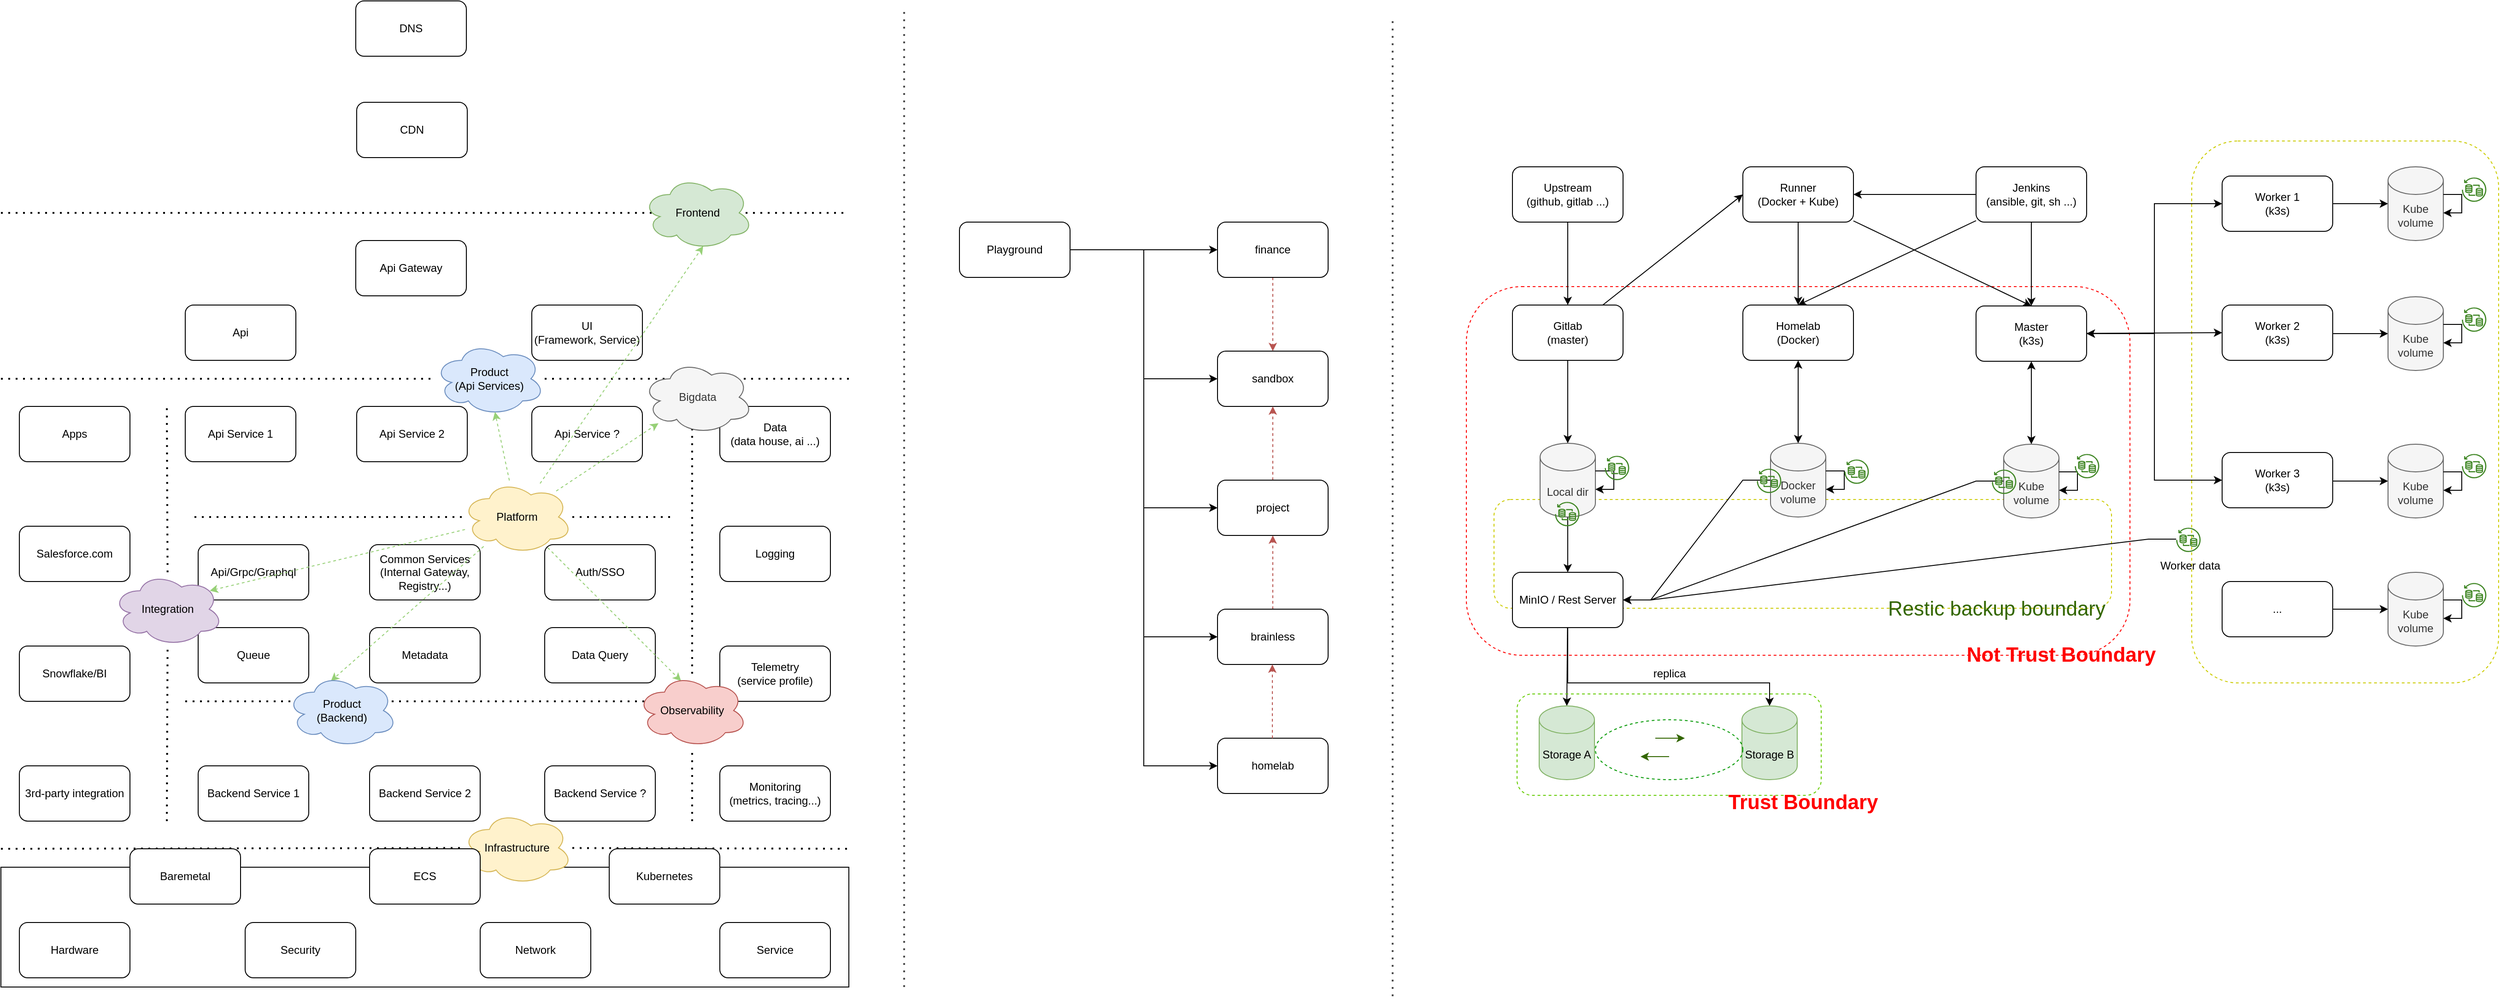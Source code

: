 <mxfile version="20.4.1" type="github">
  <diagram id="D4fAzZKvlrdj8TOEy_m-" name="Page-1">
    <mxGraphModel dx="1405" dy="1968" grid="1" gridSize="10" guides="1" tooltips="1" connect="1" arrows="1" fold="1" page="1" pageScale="1" pageWidth="850" pageHeight="1100" math="0" shadow="0">
      <root>
        <mxCell id="0" />
        <mxCell id="1" parent="0" />
        <mxCell id="r2pVV7ql0fZcec3mDVMz-19" value="" style="rounded=1;whiteSpace=wrap;html=1;dashed=1;fillColor=none;strokeColor=#CCCC00;" parent="1" vertex="1">
          <mxGeometry x="1660" y="301" width="670" height="118" as="geometry" />
        </mxCell>
        <mxCell id="r2pVV7ql0fZcec3mDVMz-22" value="" style="rounded=1;whiteSpace=wrap;html=1;dashed=1;fillColor=none;strokeColor=#CCCC00;" parent="1" vertex="1">
          <mxGeometry x="2417" y="-88" width="333" height="588" as="geometry" />
        </mxCell>
        <mxCell id="CbuYBXAXurraJ-CGKKPz-29" value="" style="rounded=1;whiteSpace=wrap;html=1;dashed=1;fillColor=none;strokeColor=#FF0000;" parent="1" vertex="1">
          <mxGeometry x="1630" y="70" width="720" height="400" as="geometry" />
        </mxCell>
        <mxCell id="m_vW4j6HjIQTjGsOd7-y-6" value="" style="rounded=0;whiteSpace=wrap;html=1;" parent="1" vertex="1">
          <mxGeometry x="40" y="700" width="920" height="130" as="geometry" />
        </mxCell>
        <mxCell id="m_vW4j6HjIQTjGsOd7-y-1" value="" style="endArrow=none;dashed=1;html=1;dashPattern=1 3;strokeWidth=2;rounded=0;startArrow=none;" parent="1" source="m_vW4j6HjIQTjGsOd7-y-59" edge="1">
          <mxGeometry width="50" height="50" relative="1" as="geometry">
            <mxPoint x="40" y="680" as="sourcePoint" />
            <mxPoint x="960" y="680" as="targetPoint" />
          </mxGeometry>
        </mxCell>
        <mxCell id="m_vW4j6HjIQTjGsOd7-y-2" value="Hardware" style="rounded=1;whiteSpace=wrap;html=1;" parent="1" vertex="1">
          <mxGeometry x="60" y="760" width="120" height="60" as="geometry" />
        </mxCell>
        <mxCell id="m_vW4j6HjIQTjGsOd7-y-3" value="Security" style="rounded=1;whiteSpace=wrap;html=1;" parent="1" vertex="1">
          <mxGeometry x="305" y="760" width="120" height="60" as="geometry" />
        </mxCell>
        <mxCell id="m_vW4j6HjIQTjGsOd7-y-4" value="Network" style="rounded=1;whiteSpace=wrap;html=1;" parent="1" vertex="1">
          <mxGeometry x="560" y="760" width="120" height="60" as="geometry" />
        </mxCell>
        <mxCell id="m_vW4j6HjIQTjGsOd7-y-5" value="Service" style="rounded=1;whiteSpace=wrap;html=1;" parent="1" vertex="1">
          <mxGeometry x="820" y="760" width="120" height="60" as="geometry" />
        </mxCell>
        <mxCell id="m_vW4j6HjIQTjGsOd7-y-7" value="Monitoring&lt;br&gt;(metrics, tracing...)" style="rounded=1;whiteSpace=wrap;html=1;" parent="1" vertex="1">
          <mxGeometry x="820" y="590" width="120" height="60" as="geometry" />
        </mxCell>
        <mxCell id="m_vW4j6HjIQTjGsOd7-y-8" value="Telemetry&lt;br&gt;(service profile)" style="rounded=1;whiteSpace=wrap;html=1;" parent="1" vertex="1">
          <mxGeometry x="820" y="460" width="120" height="60" as="geometry" />
        </mxCell>
        <mxCell id="m_vW4j6HjIQTjGsOd7-y-9" value="Logging" style="rounded=1;whiteSpace=wrap;html=1;" parent="1" vertex="1">
          <mxGeometry x="820" y="330" width="120" height="60" as="geometry" />
        </mxCell>
        <mxCell id="m_vW4j6HjIQTjGsOd7-y-10" value="Data&lt;br&gt;(data house, ai ...)" style="rounded=1;whiteSpace=wrap;html=1;" parent="1" vertex="1">
          <mxGeometry x="820" y="200" width="120" height="60" as="geometry" />
        </mxCell>
        <mxCell id="m_vW4j6HjIQTjGsOd7-y-11" value="3rd-party integration" style="rounded=1;whiteSpace=wrap;html=1;" parent="1" vertex="1">
          <mxGeometry x="60" y="590" width="120" height="60" as="geometry" />
        </mxCell>
        <mxCell id="m_vW4j6HjIQTjGsOd7-y-12" value="Snowflake/BI" style="rounded=1;whiteSpace=wrap;html=1;" parent="1" vertex="1">
          <mxGeometry x="60" y="460" width="120" height="60" as="geometry" />
        </mxCell>
        <mxCell id="m_vW4j6HjIQTjGsOd7-y-13" value="Salesforce.com" style="rounded=1;whiteSpace=wrap;html=1;" parent="1" vertex="1">
          <mxGeometry x="60" y="330" width="120" height="60" as="geometry" />
        </mxCell>
        <mxCell id="m_vW4j6HjIQTjGsOd7-y-14" value="Apps" style="rounded=1;whiteSpace=wrap;html=1;" parent="1" vertex="1">
          <mxGeometry x="60" y="200" width="120" height="60" as="geometry" />
        </mxCell>
        <mxCell id="m_vW4j6HjIQTjGsOd7-y-15" value="" style="endArrow=none;dashed=1;html=1;dashPattern=1 3;strokeWidth=2;rounded=0;startArrow=none;" parent="1" source="m_vW4j6HjIQTjGsOd7-y-61" edge="1">
          <mxGeometry width="50" height="50" relative="1" as="geometry">
            <mxPoint x="220" y="650" as="sourcePoint" />
            <mxPoint x="220" y="200" as="targetPoint" />
          </mxGeometry>
        </mxCell>
        <mxCell id="m_vW4j6HjIQTjGsOd7-y-16" value="" style="endArrow=none;dashed=1;html=1;dashPattern=1 3;strokeWidth=2;rounded=0;startArrow=none;" parent="1" source="m_vW4j6HjIQTjGsOd7-y-50" edge="1">
          <mxGeometry width="50" height="50" relative="1" as="geometry">
            <mxPoint x="790" y="650" as="sourcePoint" />
            <mxPoint x="790" y="200" as="targetPoint" />
          </mxGeometry>
        </mxCell>
        <mxCell id="m_vW4j6HjIQTjGsOd7-y-19" value="Api/Grpc/Graphql" style="rounded=1;whiteSpace=wrap;html=1;" parent="1" vertex="1">
          <mxGeometry x="254" y="350" width="120" height="60" as="geometry" />
        </mxCell>
        <mxCell id="m_vW4j6HjIQTjGsOd7-y-20" value="Queue" style="rounded=1;whiteSpace=wrap;html=1;" parent="1" vertex="1">
          <mxGeometry x="254" y="440" width="120" height="60" as="geometry" />
        </mxCell>
        <mxCell id="m_vW4j6HjIQTjGsOd7-y-21" value="Data Query" style="rounded=1;whiteSpace=wrap;html=1;" parent="1" vertex="1">
          <mxGeometry x="630" y="440" width="120" height="60" as="geometry" />
        </mxCell>
        <mxCell id="m_vW4j6HjIQTjGsOd7-y-22" value="Common Services&lt;br&gt;(Internal Gateway, Registry...)" style="rounded=1;whiteSpace=wrap;html=1;" parent="1" vertex="1">
          <mxGeometry x="440" y="350" width="120" height="60" as="geometry" />
        </mxCell>
        <mxCell id="m_vW4j6HjIQTjGsOd7-y-23" value="" style="endArrow=none;dashed=1;html=1;dashPattern=1 3;strokeWidth=2;rounded=0;" parent="1" edge="1">
          <mxGeometry width="50" height="50" relative="1" as="geometry">
            <mxPoint x="240" y="520" as="sourcePoint" />
            <mxPoint x="760" y="520" as="targetPoint" />
          </mxGeometry>
        </mxCell>
        <mxCell id="m_vW4j6HjIQTjGsOd7-y-24" value="" style="endArrow=none;dashed=1;html=1;dashPattern=1 3;strokeWidth=2;rounded=0;startArrow=none;" parent="1" source="m_vW4j6HjIQTjGsOd7-y-52" edge="1">
          <mxGeometry width="50" height="50" relative="1" as="geometry">
            <mxPoint x="250" y="320" as="sourcePoint" />
            <mxPoint x="770" y="320" as="targetPoint" />
          </mxGeometry>
        </mxCell>
        <mxCell id="m_vW4j6HjIQTjGsOd7-y-25" value="Backend Service 1" style="rounded=1;whiteSpace=wrap;html=1;" parent="1" vertex="1">
          <mxGeometry x="254" y="590" width="120" height="60" as="geometry" />
        </mxCell>
        <mxCell id="m_vW4j6HjIQTjGsOd7-y-26" value="Backend Service 2" style="rounded=1;whiteSpace=wrap;html=1;" parent="1" vertex="1">
          <mxGeometry x="440" y="590" width="120" height="60" as="geometry" />
        </mxCell>
        <mxCell id="m_vW4j6HjIQTjGsOd7-y-27" value="Backend Service ?" style="rounded=1;whiteSpace=wrap;html=1;" parent="1" vertex="1">
          <mxGeometry x="630" y="590" width="120" height="60" as="geometry" />
        </mxCell>
        <mxCell id="m_vW4j6HjIQTjGsOd7-y-28" value="Api Service 1" style="rounded=1;whiteSpace=wrap;html=1;" parent="1" vertex="1">
          <mxGeometry x="240" y="200" width="120" height="60" as="geometry" />
        </mxCell>
        <mxCell id="m_vW4j6HjIQTjGsOd7-y-29" value="Api Service 2" style="rounded=1;whiteSpace=wrap;html=1;" parent="1" vertex="1">
          <mxGeometry x="426" y="200" width="120" height="60" as="geometry" />
        </mxCell>
        <mxCell id="m_vW4j6HjIQTjGsOd7-y-30" value="Api Service ?" style="rounded=1;whiteSpace=wrap;html=1;" parent="1" vertex="1">
          <mxGeometry x="616" y="200" width="120" height="60" as="geometry" />
        </mxCell>
        <mxCell id="m_vW4j6HjIQTjGsOd7-y-31" value="" style="endArrow=none;dashed=1;html=1;dashPattern=1 3;strokeWidth=2;rounded=0;startArrow=none;" parent="1" source="m_vW4j6HjIQTjGsOd7-y-53" edge="1">
          <mxGeometry width="50" height="50" relative="1" as="geometry">
            <mxPoint x="40" y="170" as="sourcePoint" />
            <mxPoint x="960" y="170" as="targetPoint" />
          </mxGeometry>
        </mxCell>
        <mxCell id="m_vW4j6HjIQTjGsOd7-y-32" value="Api Gateway" style="rounded=1;whiteSpace=wrap;html=1;" parent="1" vertex="1">
          <mxGeometry x="425" y="20" width="120" height="60" as="geometry" />
        </mxCell>
        <mxCell id="m_vW4j6HjIQTjGsOd7-y-33" value="Auth/SSO" style="rounded=1;whiteSpace=wrap;html=1;" parent="1" vertex="1">
          <mxGeometry x="630" y="350" width="120" height="60" as="geometry" />
        </mxCell>
        <mxCell id="m_vW4j6HjIQTjGsOd7-y-34" value="Metadata" style="rounded=1;whiteSpace=wrap;html=1;" parent="1" vertex="1">
          <mxGeometry x="440" y="440" width="120" height="60" as="geometry" />
        </mxCell>
        <mxCell id="m_vW4j6HjIQTjGsOd7-y-35" value="UI&lt;br&gt;(Framework, Service)" style="rounded=1;whiteSpace=wrap;html=1;" parent="1" vertex="1">
          <mxGeometry x="616" y="90" width="120" height="60" as="geometry" />
        </mxCell>
        <mxCell id="m_vW4j6HjIQTjGsOd7-y-36" value="Api" style="rounded=1;whiteSpace=wrap;html=1;" parent="1" vertex="1">
          <mxGeometry x="240" y="90" width="120" height="60" as="geometry" />
        </mxCell>
        <mxCell id="m_vW4j6HjIQTjGsOd7-y-37" value="CDN" style="rounded=1;whiteSpace=wrap;html=1;" parent="1" vertex="1">
          <mxGeometry x="426" y="-130" width="120" height="60" as="geometry" />
        </mxCell>
        <mxCell id="m_vW4j6HjIQTjGsOd7-y-38" value="DNS" style="rounded=1;whiteSpace=wrap;html=1;" parent="1" vertex="1">
          <mxGeometry x="425" y="-240" width="120" height="60" as="geometry" />
        </mxCell>
        <mxCell id="m_vW4j6HjIQTjGsOd7-y-49" value="" style="endArrow=none;dashed=1;html=1;dashPattern=1 3;strokeWidth=2;rounded=0;" parent="1" edge="1">
          <mxGeometry width="50" height="50" relative="1" as="geometry">
            <mxPoint x="40" y="-10" as="sourcePoint" />
            <mxPoint x="960" y="-10" as="targetPoint" />
          </mxGeometry>
        </mxCell>
        <mxCell id="m_vW4j6HjIQTjGsOd7-y-51" value="Bigdata" style="ellipse;shape=cloud;whiteSpace=wrap;html=1;fillColor=#f5f5f5;fontColor=#333333;strokeColor=#666666;" parent="1" vertex="1">
          <mxGeometry x="736" y="150" width="120" height="80" as="geometry" />
        </mxCell>
        <mxCell id="m_vW4j6HjIQTjGsOd7-y-53" value="Product&lt;br&gt;(Api Services)" style="ellipse;shape=cloud;whiteSpace=wrap;html=1;fillColor=#dae8fc;strokeColor=#6c8ebf;" parent="1" vertex="1">
          <mxGeometry x="510" y="130" width="120" height="80" as="geometry" />
        </mxCell>
        <mxCell id="m_vW4j6HjIQTjGsOd7-y-54" value="" style="endArrow=none;dashed=1;html=1;dashPattern=1 3;strokeWidth=2;rounded=0;" parent="1" target="m_vW4j6HjIQTjGsOd7-y-53" edge="1">
          <mxGeometry width="50" height="50" relative="1" as="geometry">
            <mxPoint x="40" y="170" as="sourcePoint" />
            <mxPoint x="960" y="170" as="targetPoint" />
          </mxGeometry>
        </mxCell>
        <mxCell id="m_vW4j6HjIQTjGsOd7-y-67" style="edgeStyle=none;rounded=0;orthogonalLoop=1;jettySize=auto;html=1;entryX=0.55;entryY=0.95;entryDx=0;entryDy=0;entryPerimeter=0;dashed=1;strokeColor=#97D077;" parent="1" source="m_vW4j6HjIQTjGsOd7-y-52" target="m_vW4j6HjIQTjGsOd7-y-57" edge="1">
          <mxGeometry relative="1" as="geometry" />
        </mxCell>
        <mxCell id="m_vW4j6HjIQTjGsOd7-y-68" style="edgeStyle=none;rounded=0;orthogonalLoop=1;jettySize=auto;html=1;entryX=0.4;entryY=0.1;entryDx=0;entryDy=0;entryPerimeter=0;dashed=1;strokeColor=#97D077;" parent="1" source="m_vW4j6HjIQTjGsOd7-y-52" target="m_vW4j6HjIQTjGsOd7-y-58" edge="1">
          <mxGeometry relative="1" as="geometry" />
        </mxCell>
        <mxCell id="m_vW4j6HjIQTjGsOd7-y-69" style="edgeStyle=none;rounded=0;orthogonalLoop=1;jettySize=auto;html=1;entryX=0.4;entryY=0.1;entryDx=0;entryDy=0;entryPerimeter=0;dashed=1;strokeColor=#97D077;" parent="1" source="m_vW4j6HjIQTjGsOd7-y-52" target="m_vW4j6HjIQTjGsOd7-y-50" edge="1">
          <mxGeometry relative="1" as="geometry" />
        </mxCell>
        <mxCell id="m_vW4j6HjIQTjGsOd7-y-70" style="edgeStyle=none;rounded=0;orthogonalLoop=1;jettySize=auto;html=1;entryX=0.88;entryY=0.25;entryDx=0;entryDy=0;entryPerimeter=0;dashed=1;strokeColor=#97D077;" parent="1" source="m_vW4j6HjIQTjGsOd7-y-52" target="m_vW4j6HjIQTjGsOd7-y-61" edge="1">
          <mxGeometry relative="1" as="geometry" />
        </mxCell>
        <mxCell id="m_vW4j6HjIQTjGsOd7-y-71" style="edgeStyle=none;rounded=0;orthogonalLoop=1;jettySize=auto;html=1;entryX=0.55;entryY=0.95;entryDx=0;entryDy=0;entryPerimeter=0;dashed=1;strokeColor=#97D077;" parent="1" source="m_vW4j6HjIQTjGsOd7-y-52" target="m_vW4j6HjIQTjGsOd7-y-53" edge="1">
          <mxGeometry relative="1" as="geometry" />
        </mxCell>
        <mxCell id="m_vW4j6HjIQTjGsOd7-y-74" style="edgeStyle=none;rounded=0;orthogonalLoop=1;jettySize=auto;html=1;dashed=1;strokeColor=#97D077;" parent="1" source="m_vW4j6HjIQTjGsOd7-y-52" target="m_vW4j6HjIQTjGsOd7-y-51" edge="1">
          <mxGeometry relative="1" as="geometry" />
        </mxCell>
        <mxCell id="m_vW4j6HjIQTjGsOd7-y-52" value="Platform" style="ellipse;shape=cloud;whiteSpace=wrap;html=1;fillColor=#fff2cc;strokeColor=#d6b656;" parent="1" vertex="1">
          <mxGeometry x="540" y="280" width="120" height="80" as="geometry" />
        </mxCell>
        <mxCell id="m_vW4j6HjIQTjGsOd7-y-55" value="" style="endArrow=none;dashed=1;html=1;dashPattern=1 3;strokeWidth=2;rounded=0;" parent="1" target="m_vW4j6HjIQTjGsOd7-y-52" edge="1">
          <mxGeometry width="50" height="50" relative="1" as="geometry">
            <mxPoint x="250" y="320" as="sourcePoint" />
            <mxPoint x="770" y="320" as="targetPoint" />
          </mxGeometry>
        </mxCell>
        <mxCell id="m_vW4j6HjIQTjGsOd7-y-50" value="Observability" style="ellipse;shape=cloud;whiteSpace=wrap;html=1;fillColor=#f8cecc;strokeColor=#b85450;" parent="1" vertex="1">
          <mxGeometry x="730" y="490" width="120" height="80" as="geometry" />
        </mxCell>
        <mxCell id="m_vW4j6HjIQTjGsOd7-y-56" value="" style="endArrow=none;dashed=1;html=1;dashPattern=1 3;strokeWidth=2;rounded=0;" parent="1" target="m_vW4j6HjIQTjGsOd7-y-50" edge="1">
          <mxGeometry width="50" height="50" relative="1" as="geometry">
            <mxPoint x="790" y="650" as="sourcePoint" />
            <mxPoint x="790" y="200" as="targetPoint" />
          </mxGeometry>
        </mxCell>
        <mxCell id="m_vW4j6HjIQTjGsOd7-y-57" value="Frontend" style="ellipse;shape=cloud;whiteSpace=wrap;html=1;fillColor=#d5e8d4;strokeColor=#82b366;" parent="1" vertex="1">
          <mxGeometry x="736" y="-50" width="120" height="80" as="geometry" />
        </mxCell>
        <mxCell id="m_vW4j6HjIQTjGsOd7-y-58" value="Product &lt;br&gt;(Backend)" style="ellipse;shape=cloud;whiteSpace=wrap;html=1;fillColor=#dae8fc;strokeColor=#6c8ebf;" parent="1" vertex="1">
          <mxGeometry x="350" y="490" width="120" height="80" as="geometry" />
        </mxCell>
        <mxCell id="m_vW4j6HjIQTjGsOd7-y-59" value="Infrastructure" style="ellipse;shape=cloud;whiteSpace=wrap;html=1;fillColor=#fff2cc;strokeColor=#d6b656;" parent="1" vertex="1">
          <mxGeometry x="540" y="639" width="120" height="80" as="geometry" />
        </mxCell>
        <mxCell id="m_vW4j6HjIQTjGsOd7-y-60" value="" style="endArrow=none;dashed=1;html=1;dashPattern=1 3;strokeWidth=2;rounded=0;" parent="1" target="m_vW4j6HjIQTjGsOd7-y-59" edge="1">
          <mxGeometry width="50" height="50" relative="1" as="geometry">
            <mxPoint x="40" y="680" as="sourcePoint" />
            <mxPoint x="960" y="680" as="targetPoint" />
          </mxGeometry>
        </mxCell>
        <mxCell id="m_vW4j6HjIQTjGsOd7-y-61" value="Integration" style="ellipse;shape=cloud;whiteSpace=wrap;html=1;fillColor=#e1d5e7;strokeColor=#9673a6;" parent="1" vertex="1">
          <mxGeometry x="161" y="380" width="120" height="80" as="geometry" />
        </mxCell>
        <mxCell id="m_vW4j6HjIQTjGsOd7-y-62" value="" style="endArrow=none;dashed=1;html=1;dashPattern=1 3;strokeWidth=2;rounded=0;" parent="1" target="m_vW4j6HjIQTjGsOd7-y-61" edge="1">
          <mxGeometry width="50" height="50" relative="1" as="geometry">
            <mxPoint x="220" y="650" as="sourcePoint" />
            <mxPoint x="220" y="200" as="targetPoint" />
          </mxGeometry>
        </mxCell>
        <mxCell id="m_vW4j6HjIQTjGsOd7-y-63" value="Kubernetes" style="rounded=1;whiteSpace=wrap;html=1;" parent="1" vertex="1">
          <mxGeometry x="700" y="680" width="120" height="60" as="geometry" />
        </mxCell>
        <mxCell id="m_vW4j6HjIQTjGsOd7-y-64" value="ECS" style="rounded=1;whiteSpace=wrap;html=1;" parent="1" vertex="1">
          <mxGeometry x="440" y="680" width="120" height="60" as="geometry" />
        </mxCell>
        <mxCell id="m_vW4j6HjIQTjGsOd7-y-65" value="Baremetal" style="rounded=1;whiteSpace=wrap;html=1;" parent="1" vertex="1">
          <mxGeometry x="180" y="680" width="120" height="60" as="geometry" />
        </mxCell>
        <mxCell id="m_vW4j6HjIQTjGsOd7-y-75" value="" style="endArrow=none;dashed=1;html=1;dashPattern=1 3;strokeWidth=2;rounded=0;strokeColor=#4D4D4D;" parent="1" edge="1">
          <mxGeometry width="50" height="50" relative="1" as="geometry">
            <mxPoint x="1020" y="830" as="sourcePoint" />
            <mxPoint x="1020" y="-230" as="targetPoint" />
          </mxGeometry>
        </mxCell>
        <mxCell id="vuD4Z6QEqdrIx2pKLMRU-5" style="edgeStyle=orthogonalEdgeStyle;rounded=0;orthogonalLoop=1;jettySize=auto;html=1;entryX=0;entryY=0.5;entryDx=0;entryDy=0;" parent="1" source="m_vW4j6HjIQTjGsOd7-y-76" target="vuD4Z6QEqdrIx2pKLMRU-1" edge="1">
          <mxGeometry relative="1" as="geometry" />
        </mxCell>
        <mxCell id="vuD4Z6QEqdrIx2pKLMRU-6" style="edgeStyle=orthogonalEdgeStyle;rounded=0;orthogonalLoop=1;jettySize=auto;html=1;entryX=0;entryY=0.5;entryDx=0;entryDy=0;" parent="1" source="m_vW4j6HjIQTjGsOd7-y-76" target="vuD4Z6QEqdrIx2pKLMRU-2" edge="1">
          <mxGeometry relative="1" as="geometry" />
        </mxCell>
        <mxCell id="vuD4Z6QEqdrIx2pKLMRU-7" style="edgeStyle=orthogonalEdgeStyle;rounded=0;orthogonalLoop=1;jettySize=auto;html=1;entryX=0;entryY=0.5;entryDx=0;entryDy=0;" parent="1" source="m_vW4j6HjIQTjGsOd7-y-76" target="vuD4Z6QEqdrIx2pKLMRU-4" edge="1">
          <mxGeometry relative="1" as="geometry" />
        </mxCell>
        <mxCell id="vuD4Z6QEqdrIx2pKLMRU-8" style="edgeStyle=orthogonalEdgeStyle;rounded=0;orthogonalLoop=1;jettySize=auto;html=1;entryX=0;entryY=0.5;entryDx=0;entryDy=0;" parent="1" source="m_vW4j6HjIQTjGsOd7-y-76" target="vuD4Z6QEqdrIx2pKLMRU-3" edge="1">
          <mxGeometry relative="1" as="geometry" />
        </mxCell>
        <mxCell id="oc1FFSZrMLtLn4UhKEiM-2" style="edgeStyle=orthogonalEdgeStyle;rounded=0;orthogonalLoop=1;jettySize=auto;html=1;entryX=0;entryY=0.5;entryDx=0;entryDy=0;" parent="1" source="m_vW4j6HjIQTjGsOd7-y-76" target="oc1FFSZrMLtLn4UhKEiM-1" edge="1">
          <mxGeometry relative="1" as="geometry" />
        </mxCell>
        <mxCell id="m_vW4j6HjIQTjGsOd7-y-76" value="Playground" style="rounded=1;whiteSpace=wrap;html=1;" parent="1" vertex="1">
          <mxGeometry x="1080" width="120" height="60" as="geometry" />
        </mxCell>
        <mxCell id="vuD4Z6QEqdrIx2pKLMRU-11" style="edgeStyle=orthogonalEdgeStyle;rounded=0;orthogonalLoop=1;jettySize=auto;html=1;entryX=0.5;entryY=0;entryDx=0;entryDy=0;dashed=1;fillColor=#f8cecc;strokeColor=#b85450;" parent="1" source="vuD4Z6QEqdrIx2pKLMRU-1" target="vuD4Z6QEqdrIx2pKLMRU-2" edge="1">
          <mxGeometry relative="1" as="geometry" />
        </mxCell>
        <mxCell id="vuD4Z6QEqdrIx2pKLMRU-1" value="finance" style="rounded=1;whiteSpace=wrap;html=1;" parent="1" vertex="1">
          <mxGeometry x="1360" width="120" height="60" as="geometry" />
        </mxCell>
        <mxCell id="vuD4Z6QEqdrIx2pKLMRU-2" value="sandbox" style="rounded=1;whiteSpace=wrap;html=1;" parent="1" vertex="1">
          <mxGeometry x="1360" y="140" width="120" height="60" as="geometry" />
        </mxCell>
        <mxCell id="vuD4Z6QEqdrIx2pKLMRU-9" style="edgeStyle=orthogonalEdgeStyle;rounded=0;orthogonalLoop=1;jettySize=auto;html=1;entryX=0.5;entryY=1;entryDx=0;entryDy=0;dashed=1;fillColor=#f8cecc;strokeColor=#b85450;" parent="1" source="vuD4Z6QEqdrIx2pKLMRU-3" target="vuD4Z6QEqdrIx2pKLMRU-4" edge="1">
          <mxGeometry relative="1" as="geometry" />
        </mxCell>
        <mxCell id="vuD4Z6QEqdrIx2pKLMRU-3" value="brainless" style="rounded=1;whiteSpace=wrap;html=1;" parent="1" vertex="1">
          <mxGeometry x="1360" y="420" width="120" height="60" as="geometry" />
        </mxCell>
        <mxCell id="vuD4Z6QEqdrIx2pKLMRU-10" style="edgeStyle=orthogonalEdgeStyle;rounded=0;orthogonalLoop=1;jettySize=auto;html=1;entryX=0.5;entryY=1;entryDx=0;entryDy=0;dashed=1;fillColor=#f8cecc;strokeColor=#b85450;" parent="1" source="vuD4Z6QEqdrIx2pKLMRU-4" target="vuD4Z6QEqdrIx2pKLMRU-2" edge="1">
          <mxGeometry relative="1" as="geometry" />
        </mxCell>
        <mxCell id="vuD4Z6QEqdrIx2pKLMRU-4" value="project" style="rounded=1;whiteSpace=wrap;html=1;" parent="1" vertex="1">
          <mxGeometry x="1360" y="280" width="120" height="60" as="geometry" />
        </mxCell>
        <mxCell id="CbuYBXAXurraJ-CGKKPz-1" value="" style="endArrow=none;dashed=1;html=1;dashPattern=1 3;strokeWidth=2;rounded=0;strokeColor=#4D4D4D;" parent="1" edge="1">
          <mxGeometry width="50" height="50" relative="1" as="geometry">
            <mxPoint x="1550" y="840" as="sourcePoint" />
            <mxPoint x="1550" y="-220" as="targetPoint" />
          </mxGeometry>
        </mxCell>
        <mxCell id="CbuYBXAXurraJ-CGKKPz-14" style="edgeStyle=orthogonalEdgeStyle;rounded=0;orthogonalLoop=1;jettySize=auto;html=1;entryX=0.5;entryY=0;entryDx=0;entryDy=0;entryPerimeter=0;startArrow=none;startFill=0;" parent="1" source="CbuYBXAXurraJ-CGKKPz-2" target="CbuYBXAXurraJ-CGKKPz-5" edge="1">
          <mxGeometry relative="1" as="geometry" />
        </mxCell>
        <mxCell id="CbuYBXAXurraJ-CGKKPz-47" style="edgeStyle=none;rounded=0;orthogonalLoop=1;jettySize=auto;html=1;entryX=0;entryY=0.5;entryDx=0;entryDy=0;fontSize=12;fontColor=#66CC00;startArrow=none;startFill=0;" parent="1" source="CbuYBXAXurraJ-CGKKPz-2" target="CbuYBXAXurraJ-CGKKPz-45" edge="1">
          <mxGeometry relative="1" as="geometry" />
        </mxCell>
        <mxCell id="CbuYBXAXurraJ-CGKKPz-2" value="Gitlab&lt;br&gt;(master)" style="rounded=1;whiteSpace=wrap;html=1;" parent="1" vertex="1">
          <mxGeometry x="1680" y="90" width="120" height="60" as="geometry" />
        </mxCell>
        <mxCell id="CbuYBXAXurraJ-CGKKPz-10" style="edgeStyle=orthogonalEdgeStyle;rounded=0;orthogonalLoop=1;jettySize=auto;html=1;entryX=0.5;entryY=0;entryDx=0;entryDy=0;entryPerimeter=0;startArrow=classic;startFill=1;" parent="1" source="CbuYBXAXurraJ-CGKKPz-3" target="CbuYBXAXurraJ-CGKKPz-6" edge="1">
          <mxGeometry relative="1" as="geometry" />
        </mxCell>
        <mxCell id="CbuYBXAXurraJ-CGKKPz-3" value="Homelab&lt;br&gt;(Docker)" style="rounded=1;whiteSpace=wrap;html=1;" parent="1" vertex="1">
          <mxGeometry x="1930" y="90" width="120" height="60" as="geometry" />
        </mxCell>
        <mxCell id="CbuYBXAXurraJ-CGKKPz-11" style="edgeStyle=orthogonalEdgeStyle;rounded=0;orthogonalLoop=1;jettySize=auto;html=1;entryX=0.5;entryY=0;entryDx=0;entryDy=0;entryPerimeter=0;startArrow=classic;startFill=1;" parent="1" source="CbuYBXAXurraJ-CGKKPz-4" target="CbuYBXAXurraJ-CGKKPz-7" edge="1">
          <mxGeometry relative="1" as="geometry" />
        </mxCell>
        <mxCell id="CbuYBXAXurraJ-CGKKPz-22" style="edgeStyle=orthogonalEdgeStyle;rounded=0;orthogonalLoop=1;jettySize=auto;html=1;entryX=0;entryY=0.5;entryDx=0;entryDy=0;startArrow=classic;startFill=1;" parent="1" source="CbuYBXAXurraJ-CGKKPz-4" target="CbuYBXAXurraJ-CGKKPz-19" edge="1">
          <mxGeometry relative="1" as="geometry" />
        </mxCell>
        <mxCell id="CbuYBXAXurraJ-CGKKPz-24" style="edgeStyle=orthogonalEdgeStyle;rounded=0;orthogonalLoop=1;jettySize=auto;html=1;entryX=0;entryY=0.5;entryDx=0;entryDy=0;startArrow=classic;startFill=1;" parent="1" source="CbuYBXAXurraJ-CGKKPz-4" target="CbuYBXAXurraJ-CGKKPz-21" edge="1">
          <mxGeometry relative="1" as="geometry" />
        </mxCell>
        <mxCell id="r2pVV7ql0fZcec3mDVMz-21" style="edgeStyle=none;rounded=0;orthogonalLoop=1;jettySize=auto;html=1;entryX=0;entryY=0.5;entryDx=0;entryDy=0;strokeColor=#000000;fontSize=22;fontColor=#336600;elbow=vertical;" parent="1" source="CbuYBXAXurraJ-CGKKPz-4" target="CbuYBXAXurraJ-CGKKPz-20" edge="1">
          <mxGeometry relative="1" as="geometry" />
        </mxCell>
        <mxCell id="CbuYBXAXurraJ-CGKKPz-4" value="Master&lt;br&gt;(k3s)" style="rounded=1;whiteSpace=wrap;html=1;" parent="1" vertex="1">
          <mxGeometry x="2183" y="91" width="120" height="60" as="geometry" />
        </mxCell>
        <mxCell id="r2pVV7ql0fZcec3mDVMz-4" style="edgeStyle=none;rounded=0;orthogonalLoop=1;jettySize=auto;html=1;" parent="1" source="CbuYBXAXurraJ-CGKKPz-5" target="r2pVV7ql0fZcec3mDVMz-2" edge="1">
          <mxGeometry relative="1" as="geometry" />
        </mxCell>
        <mxCell id="CbuYBXAXurraJ-CGKKPz-5" value="Local dir" style="shape=cylinder3;whiteSpace=wrap;html=1;boundedLbl=1;backgroundOutline=1;size=15;fillColor=#f5f5f5;fontColor=#333333;strokeColor=#666666;" parent="1" vertex="1">
          <mxGeometry x="1710" y="240" width="60" height="80" as="geometry" />
        </mxCell>
        <mxCell id="CbuYBXAXurraJ-CGKKPz-39" style="edgeStyle=entityRelationEdgeStyle;rounded=0;orthogonalLoop=1;jettySize=auto;html=1;entryX=1;entryY=0.5;entryDx=0;entryDy=0;fontSize=22;fontColor=#FF0000;startArrow=none;startFill=0;" parent="1" source="CbuYBXAXurraJ-CGKKPz-6" target="r2pVV7ql0fZcec3mDVMz-2" edge="1">
          <mxGeometry relative="1" as="geometry" />
        </mxCell>
        <mxCell id="CbuYBXAXurraJ-CGKKPz-6" value="Docker volume" style="shape=cylinder3;whiteSpace=wrap;html=1;boundedLbl=1;backgroundOutline=1;size=15;fillColor=#f5f5f5;fontColor=#333333;strokeColor=#666666;" parent="1" vertex="1">
          <mxGeometry x="1960" y="240" width="60" height="80" as="geometry" />
        </mxCell>
        <mxCell id="CbuYBXAXurraJ-CGKKPz-40" style="edgeStyle=entityRelationEdgeStyle;rounded=0;orthogonalLoop=1;jettySize=auto;html=1;fontSize=22;fontColor=#66CC00;startArrow=none;startFill=0;" parent="1" source="CbuYBXAXurraJ-CGKKPz-7" target="r2pVV7ql0fZcec3mDVMz-2" edge="1">
          <mxGeometry relative="1" as="geometry" />
        </mxCell>
        <mxCell id="CbuYBXAXurraJ-CGKKPz-7" value="Kube volume" style="shape=cylinder3;whiteSpace=wrap;html=1;boundedLbl=1;backgroundOutline=1;size=15;fillColor=#f5f5f5;fontColor=#333333;strokeColor=#666666;" parent="1" vertex="1">
          <mxGeometry x="2213" y="241" width="60" height="80" as="geometry" />
        </mxCell>
        <mxCell id="iOYO2nAOeTtzRszDnugq-14" style="edgeStyle=elbowEdgeStyle;rounded=0;orthogonalLoop=1;jettySize=auto;elbow=vertical;html=1;entryX=0;entryY=0.5;entryDx=0;entryDy=0;entryPerimeter=0;" edge="1" parent="1" source="CbuYBXAXurraJ-CGKKPz-19" target="iOYO2nAOeTtzRszDnugq-6">
          <mxGeometry relative="1" as="geometry" />
        </mxCell>
        <mxCell id="CbuYBXAXurraJ-CGKKPz-19" value="Worker 1&lt;br&gt;(k3s)" style="rounded=1;whiteSpace=wrap;html=1;" parent="1" vertex="1">
          <mxGeometry x="2450" y="-50" width="120" height="60" as="geometry" />
        </mxCell>
        <mxCell id="iOYO2nAOeTtzRszDnugq-15" style="edgeStyle=elbowEdgeStyle;rounded=0;orthogonalLoop=1;jettySize=auto;elbow=vertical;html=1;entryX=0;entryY=0.5;entryDx=0;entryDy=0;entryPerimeter=0;" edge="1" parent="1" source="CbuYBXAXurraJ-CGKKPz-20" target="iOYO2nAOeTtzRszDnugq-7">
          <mxGeometry relative="1" as="geometry" />
        </mxCell>
        <mxCell id="CbuYBXAXurraJ-CGKKPz-20" value="Worker 2&lt;br&gt;(k3s)" style="rounded=1;whiteSpace=wrap;html=1;" parent="1" vertex="1">
          <mxGeometry x="2450" y="90" width="120" height="60" as="geometry" />
        </mxCell>
        <mxCell id="iOYO2nAOeTtzRszDnugq-16" style="edgeStyle=elbowEdgeStyle;rounded=0;orthogonalLoop=1;jettySize=auto;elbow=vertical;html=1;entryX=0;entryY=0.5;entryDx=0;entryDy=0;entryPerimeter=0;" edge="1" parent="1" source="CbuYBXAXurraJ-CGKKPz-21" target="iOYO2nAOeTtzRszDnugq-8">
          <mxGeometry relative="1" as="geometry" />
        </mxCell>
        <mxCell id="CbuYBXAXurraJ-CGKKPz-21" value="Worker 3&lt;br&gt;(k3s)" style="rounded=1;whiteSpace=wrap;html=1;" parent="1" vertex="1">
          <mxGeometry x="2450" y="250" width="120" height="60" as="geometry" />
        </mxCell>
        <mxCell id="CbuYBXAXurraJ-CGKKPz-46" style="rounded=0;orthogonalLoop=1;jettySize=auto;html=1;entryX=0.5;entryY=0;entryDx=0;entryDy=0;fontSize=12;fontColor=#66CC00;startArrow=none;startFill=0;" parent="1" source="CbuYBXAXurraJ-CGKKPz-25" target="CbuYBXAXurraJ-CGKKPz-2" edge="1">
          <mxGeometry relative="1" as="geometry" />
        </mxCell>
        <mxCell id="CbuYBXAXurraJ-CGKKPz-25" value="Upstream&lt;br&gt;(github, gitlab ...)" style="rounded=1;whiteSpace=wrap;html=1;" parent="1" vertex="1">
          <mxGeometry x="1680" y="-60" width="120" height="60" as="geometry" />
        </mxCell>
        <mxCell id="CbuYBXAXurraJ-CGKKPz-35" value="Not Trust Boundary" style="text;html=1;align=center;verticalAlign=middle;resizable=0;points=[];autosize=1;strokeColor=none;fillColor=none;fontColor=#FF0000;fontStyle=1;fontSize=22;" parent="1" vertex="1">
          <mxGeometry x="2160" y="450" width="230" height="40" as="geometry" />
        </mxCell>
        <mxCell id="CbuYBXAXurraJ-CGKKPz-42" value="&lt;font color=&quot;#000000&quot;&gt;&lt;span style=&quot;font-size: 12px;&quot;&gt;Worker data&lt;br&gt;&lt;/span&gt;&lt;/font&gt;" style="text;html=1;align=center;verticalAlign=middle;resizable=0;points=[];autosize=1;strokeColor=none;fillColor=none;fontSize=22;fontColor=#FF0000;" parent="1" vertex="1">
          <mxGeometry x="2370" y="350" width="90" height="40" as="geometry" />
        </mxCell>
        <mxCell id="CbuYBXAXurraJ-CGKKPz-48" style="edgeStyle=none;rounded=0;orthogonalLoop=1;jettySize=auto;html=1;fontSize=12;fontColor=#66CC00;startArrow=none;startFill=0;" parent="1" source="CbuYBXAXurraJ-CGKKPz-45" target="CbuYBXAXurraJ-CGKKPz-3" edge="1">
          <mxGeometry relative="1" as="geometry" />
        </mxCell>
        <mxCell id="CbuYBXAXurraJ-CGKKPz-49" style="edgeStyle=none;rounded=0;orthogonalLoop=1;jettySize=auto;html=1;entryX=0.5;entryY=0;entryDx=0;entryDy=0;fontSize=12;fontColor=#66CC00;startArrow=none;startFill=0;" parent="1" source="CbuYBXAXurraJ-CGKKPz-45" target="CbuYBXAXurraJ-CGKKPz-4" edge="1">
          <mxGeometry relative="1" as="geometry" />
        </mxCell>
        <mxCell id="CbuYBXAXurraJ-CGKKPz-45" value="Runner&lt;br&gt;(Docker + Kube)" style="rounded=1;whiteSpace=wrap;html=1;" parent="1" vertex="1">
          <mxGeometry x="1930" y="-60" width="120" height="60" as="geometry" />
        </mxCell>
        <mxCell id="CbuYBXAXurraJ-CGKKPz-51" style="edgeStyle=none;rounded=0;orthogonalLoop=1;jettySize=auto;html=1;entryX=1;entryY=0.5;entryDx=0;entryDy=0;fontSize=12;fontColor=#66CC00;startArrow=none;startFill=0;" parent="1" source="CbuYBXAXurraJ-CGKKPz-50" target="CbuYBXAXurraJ-CGKKPz-45" edge="1">
          <mxGeometry relative="1" as="geometry" />
        </mxCell>
        <mxCell id="CbuYBXAXurraJ-CGKKPz-52" style="edgeStyle=none;rounded=0;orthogonalLoop=1;jettySize=auto;html=1;entryX=0.5;entryY=0;entryDx=0;entryDy=0;fontSize=12;fontColor=#66CC00;startArrow=none;startFill=0;" parent="1" source="CbuYBXAXurraJ-CGKKPz-50" target="CbuYBXAXurraJ-CGKKPz-3" edge="1">
          <mxGeometry relative="1" as="geometry" />
        </mxCell>
        <mxCell id="CbuYBXAXurraJ-CGKKPz-53" style="edgeStyle=none;rounded=0;orthogonalLoop=1;jettySize=auto;html=1;entryX=0.5;entryY=0;entryDx=0;entryDy=0;fontSize=12;fontColor=#66CC00;startArrow=none;startFill=0;" parent="1" source="CbuYBXAXurraJ-CGKKPz-50" target="CbuYBXAXurraJ-CGKKPz-4" edge="1">
          <mxGeometry relative="1" as="geometry" />
        </mxCell>
        <mxCell id="CbuYBXAXurraJ-CGKKPz-50" value="Jenkins&lt;br&gt;(ansible, git, sh ...)" style="rounded=1;whiteSpace=wrap;html=1;" parent="1" vertex="1">
          <mxGeometry x="2183" y="-60" width="120" height="60" as="geometry" />
        </mxCell>
        <mxCell id="oc1FFSZrMLtLn4UhKEiM-1" value="homelab" style="rounded=1;whiteSpace=wrap;html=1;" parent="1" vertex="1">
          <mxGeometry x="1360" y="560" width="120" height="60" as="geometry" />
        </mxCell>
        <mxCell id="oc1FFSZrMLtLn4UhKEiM-3" style="edgeStyle=orthogonalEdgeStyle;rounded=0;orthogonalLoop=1;jettySize=auto;html=1;entryX=0.5;entryY=1;entryDx=0;entryDy=0;dashed=1;fillColor=#f8cecc;strokeColor=#b85450;" parent="1" edge="1">
          <mxGeometry relative="1" as="geometry">
            <mxPoint x="1419.5" y="560" as="sourcePoint" />
            <mxPoint x="1419.5" y="480" as="targetPoint" />
          </mxGeometry>
        </mxCell>
        <mxCell id="oc1FFSZrMLtLn4UhKEiM-17" value="&lt;font style=&quot;font-size: 22px;&quot;&gt;Restic backup boundary&lt;/font&gt;" style="text;html=1;align=center;verticalAlign=middle;resizable=0;points=[];autosize=1;strokeColor=none;fillColor=none;fontSize=19;fontColor=#336600;" parent="1" vertex="1">
          <mxGeometry x="2075" y="400" width="260" height="40" as="geometry" />
        </mxCell>
        <mxCell id="r2pVV7ql0fZcec3mDVMz-5" style="edgeStyle=none;rounded=0;orthogonalLoop=1;jettySize=auto;html=1;entryX=0.5;entryY=0;entryDx=0;entryDy=0;entryPerimeter=0;" parent="1" source="r2pVV7ql0fZcec3mDVMz-2" target="CbuYBXAXurraJ-CGKKPz-8" edge="1">
          <mxGeometry relative="1" as="geometry" />
        </mxCell>
        <mxCell id="iOYO2nAOeTtzRszDnugq-1" style="edgeStyle=orthogonalEdgeStyle;rounded=0;orthogonalLoop=1;jettySize=auto;html=1;" edge="1" parent="1" source="r2pVV7ql0fZcec3mDVMz-2" target="CbuYBXAXurraJ-CGKKPz-9">
          <mxGeometry relative="1" as="geometry">
            <Array as="points">
              <mxPoint x="1740" y="500" />
              <mxPoint x="1959" y="500" />
            </Array>
          </mxGeometry>
        </mxCell>
        <mxCell id="r2pVV7ql0fZcec3mDVMz-2" value="MinIO / Rest Server" style="rounded=1;whiteSpace=wrap;html=1;" parent="1" vertex="1">
          <mxGeometry x="1680" y="380" width="120" height="60" as="geometry" />
        </mxCell>
        <mxCell id="CbuYBXAXurraJ-CGKKPz-30" value="" style="rounded=1;whiteSpace=wrap;html=1;dashed=1;fillColor=none;strokeColor=#66CC00;" parent="1" vertex="1">
          <mxGeometry x="1685" y="512" width="330" height="110" as="geometry" />
        </mxCell>
        <mxCell id="CbuYBXAXurraJ-CGKKPz-8" value="Storage A" style="shape=cylinder3;whiteSpace=wrap;html=1;boundedLbl=1;backgroundOutline=1;size=15;fillColor=#d5e8d4;strokeColor=#82b366;" parent="1" vertex="1">
          <mxGeometry x="1709" y="525" width="60" height="80" as="geometry" />
        </mxCell>
        <mxCell id="CbuYBXAXurraJ-CGKKPz-9" value="Storage B" style="shape=cylinder3;whiteSpace=wrap;html=1;boundedLbl=1;backgroundOutline=1;size=15;fillColor=#d5e8d4;strokeColor=#82b366;" parent="1" vertex="1">
          <mxGeometry x="1929" y="525" width="60" height="80" as="geometry" />
        </mxCell>
        <mxCell id="CbuYBXAXurraJ-CGKKPz-34" value="Trust Boundary" style="text;html=1;align=center;verticalAlign=middle;resizable=0;points=[];autosize=1;strokeColor=none;fillColor=none;fontColor=#FF0000;fontStyle=1;fontSize=22;" parent="1" vertex="1">
          <mxGeometry x="1900" y="610" width="190" height="40" as="geometry" />
        </mxCell>
        <mxCell id="r2pVV7ql0fZcec3mDVMz-7" value="" style="ellipse;whiteSpace=wrap;html=1;fillColor=none;dashed=1;strokeColor=#009900;" parent="1" vertex="1">
          <mxGeometry x="1770" y="540" width="160" height="65" as="geometry" />
        </mxCell>
        <mxCell id="r2pVV7ql0fZcec3mDVMz-8" value="" style="endArrow=classic;html=1;rounded=0;elbow=vertical;strokeColor=#336600;" parent="1" edge="1">
          <mxGeometry relative="1" as="geometry">
            <mxPoint x="1835" y="560" as="sourcePoint" />
            <mxPoint x="1867" y="560" as="targetPoint" />
          </mxGeometry>
        </mxCell>
        <mxCell id="r2pVV7ql0fZcec3mDVMz-9" value="" style="edgeLabel;resizable=0;html=1;align=center;verticalAlign=middle;dashed=1;strokeColor=#009900;fontStyle=1" parent="r2pVV7ql0fZcec3mDVMz-8" connectable="0" vertex="1">
          <mxGeometry relative="1" as="geometry" />
        </mxCell>
        <mxCell id="r2pVV7ql0fZcec3mDVMz-10" value="" style="edgeLabel;resizable=0;html=1;align=left;verticalAlign=bottom;dashed=1;strokeColor=#009900;" parent="r2pVV7ql0fZcec3mDVMz-8" connectable="0" vertex="1">
          <mxGeometry x="-1" relative="1" as="geometry" />
        </mxCell>
        <mxCell id="r2pVV7ql0fZcec3mDVMz-11" value="" style="endArrow=classic;html=1;rounded=0;elbow=vertical;strokeColor=#336600;" parent="1" edge="1">
          <mxGeometry relative="1" as="geometry">
            <mxPoint x="1850" y="580" as="sourcePoint" />
            <mxPoint x="1819" y="580" as="targetPoint" />
          </mxGeometry>
        </mxCell>
        <mxCell id="r2pVV7ql0fZcec3mDVMz-12" value="" style="edgeLabel;resizable=0;html=1;align=center;verticalAlign=middle;dashed=1;strokeColor=#009900;fontStyle=1" parent="r2pVV7ql0fZcec3mDVMz-11" connectable="0" vertex="1">
          <mxGeometry relative="1" as="geometry" />
        </mxCell>
        <mxCell id="r2pVV7ql0fZcec3mDVMz-13" value="" style="edgeLabel;resizable=0;html=1;align=left;verticalAlign=bottom;dashed=1;strokeColor=#009900;" parent="r2pVV7ql0fZcec3mDVMz-11" connectable="0" vertex="1">
          <mxGeometry x="-1" relative="1" as="geometry" />
        </mxCell>
        <mxCell id="r2pVV7ql0fZcec3mDVMz-15" value="" style="sketch=0;outlineConnect=0;fontColor=#232F3E;gradientColor=none;fillColor=#3F8624;strokeColor=none;dashed=0;verticalLabelPosition=bottom;verticalAlign=top;align=center;html=1;fontSize=12;fontStyle=0;aspect=fixed;pointerEvents=1;shape=mxgraph.aws4.backup_restore;" parent="1" vertex="1">
          <mxGeometry x="1726" y="302" width="28" height="28" as="geometry" />
        </mxCell>
        <mxCell id="r2pVV7ql0fZcec3mDVMz-16" value="" style="sketch=0;outlineConnect=0;fontColor=#232F3E;gradientColor=none;fillColor=#3F8624;strokeColor=none;dashed=0;verticalLabelPosition=bottom;verticalAlign=top;align=center;html=1;fontSize=12;fontStyle=0;aspect=fixed;pointerEvents=1;shape=mxgraph.aws4.backup_restore;" parent="1" vertex="1">
          <mxGeometry x="1945" y="266" width="28" height="28" as="geometry" />
        </mxCell>
        <mxCell id="r2pVV7ql0fZcec3mDVMz-18" value="" style="sketch=0;outlineConnect=0;fontColor=#232F3E;gradientColor=none;fillColor=#3F8624;strokeColor=none;dashed=0;verticalLabelPosition=bottom;verticalAlign=top;align=center;html=1;fontSize=12;fontStyle=0;aspect=fixed;pointerEvents=1;shape=mxgraph.aws4.backup_restore;" parent="1" vertex="1">
          <mxGeometry x="2200" y="267" width="28" height="28" as="geometry" />
        </mxCell>
        <mxCell id="iOYO2nAOeTtzRszDnugq-17" style="edgeStyle=elbowEdgeStyle;rounded=0;orthogonalLoop=1;jettySize=auto;elbow=vertical;html=1;entryX=0;entryY=0.5;entryDx=0;entryDy=0;entryPerimeter=0;" edge="1" parent="1" source="r2pVV7ql0fZcec3mDVMz-23" target="iOYO2nAOeTtzRszDnugq-9">
          <mxGeometry relative="1" as="geometry" />
        </mxCell>
        <mxCell id="r2pVV7ql0fZcec3mDVMz-23" value="..." style="rounded=1;whiteSpace=wrap;html=1;" parent="1" vertex="1">
          <mxGeometry x="2450" y="390" width="120" height="60" as="geometry" />
        </mxCell>
        <mxCell id="r2pVV7ql0fZcec3mDVMz-26" style="edgeStyle=entityRelationEdgeStyle;rounded=0;orthogonalLoop=1;jettySize=auto;html=1;entryX=0.209;entryY=0.924;entryDx=0;entryDy=0;entryPerimeter=0;strokeColor=#000000;fontSize=22;fontColor=#336600;elbow=vertical;" parent="1" source="r2pVV7ql0fZcec3mDVMz-24" target="r2pVV7ql0fZcec3mDVMz-19" edge="1">
          <mxGeometry relative="1" as="geometry" />
        </mxCell>
        <mxCell id="r2pVV7ql0fZcec3mDVMz-24" value="" style="sketch=0;outlineConnect=0;fontColor=#232F3E;gradientColor=none;fillColor=#3F8624;strokeColor=none;dashed=0;verticalLabelPosition=bottom;verticalAlign=top;align=center;html=1;fontSize=12;fontStyle=0;aspect=fixed;pointerEvents=1;shape=mxgraph.aws4.backup_restore;" parent="1" vertex="1">
          <mxGeometry x="2400" y="330" width="28" height="28" as="geometry" />
        </mxCell>
        <mxCell id="iOYO2nAOeTtzRszDnugq-2" value="replica" style="text;html=1;align=center;verticalAlign=middle;resizable=0;points=[];autosize=1;strokeColor=none;fillColor=none;" vertex="1" parent="1">
          <mxGeometry x="1820" y="475" width="60" height="30" as="geometry" />
        </mxCell>
        <mxCell id="iOYO2nAOeTtzRszDnugq-3" style="edgeStyle=elbowEdgeStyle;rounded=0;orthogonalLoop=1;jettySize=auto;elbow=vertical;html=1;" edge="1" parent="1" source="CbuYBXAXurraJ-CGKKPz-5" target="CbuYBXAXurraJ-CGKKPz-5">
          <mxGeometry relative="1" as="geometry" />
        </mxCell>
        <mxCell id="iOYO2nAOeTtzRszDnugq-4" style="edgeStyle=elbowEdgeStyle;rounded=0;orthogonalLoop=1;jettySize=auto;elbow=vertical;html=1;" edge="1" parent="1" source="CbuYBXAXurraJ-CGKKPz-6" target="CbuYBXAXurraJ-CGKKPz-6">
          <mxGeometry relative="1" as="geometry" />
        </mxCell>
        <mxCell id="iOYO2nAOeTtzRszDnugq-5" style="edgeStyle=elbowEdgeStyle;rounded=0;orthogonalLoop=1;jettySize=auto;elbow=vertical;html=1;" edge="1" parent="1" source="CbuYBXAXurraJ-CGKKPz-7" target="CbuYBXAXurraJ-CGKKPz-7">
          <mxGeometry relative="1" as="geometry" />
        </mxCell>
        <mxCell id="iOYO2nAOeTtzRszDnugq-6" value="Kube volume" style="shape=cylinder3;whiteSpace=wrap;html=1;boundedLbl=1;backgroundOutline=1;size=15;fillColor=#f5f5f5;fontColor=#333333;strokeColor=#666666;" vertex="1" parent="1">
          <mxGeometry x="2630" y="-60" width="60" height="80" as="geometry" />
        </mxCell>
        <mxCell id="iOYO2nAOeTtzRszDnugq-7" value="Kube volume" style="shape=cylinder3;whiteSpace=wrap;html=1;boundedLbl=1;backgroundOutline=1;size=15;fillColor=#f5f5f5;fontColor=#333333;strokeColor=#666666;" vertex="1" parent="1">
          <mxGeometry x="2630" y="81" width="60" height="80" as="geometry" />
        </mxCell>
        <mxCell id="iOYO2nAOeTtzRszDnugq-8" value="Kube volume" style="shape=cylinder3;whiteSpace=wrap;html=1;boundedLbl=1;backgroundOutline=1;size=15;fillColor=#f5f5f5;fontColor=#333333;strokeColor=#666666;" vertex="1" parent="1">
          <mxGeometry x="2630" y="241" width="60" height="80" as="geometry" />
        </mxCell>
        <mxCell id="iOYO2nAOeTtzRszDnugq-9" value="Kube volume" style="shape=cylinder3;whiteSpace=wrap;html=1;boundedLbl=1;backgroundOutline=1;size=15;fillColor=#f5f5f5;fontColor=#333333;strokeColor=#666666;" vertex="1" parent="1">
          <mxGeometry x="2630" y="380" width="60" height="80" as="geometry" />
        </mxCell>
        <mxCell id="iOYO2nAOeTtzRszDnugq-10" style="edgeStyle=elbowEdgeStyle;rounded=0;orthogonalLoop=1;jettySize=auto;elbow=vertical;html=1;" edge="1" parent="1" source="iOYO2nAOeTtzRszDnugq-6" target="iOYO2nAOeTtzRszDnugq-6">
          <mxGeometry relative="1" as="geometry" />
        </mxCell>
        <mxCell id="iOYO2nAOeTtzRszDnugq-11" style="edgeStyle=elbowEdgeStyle;rounded=0;orthogonalLoop=1;jettySize=auto;elbow=vertical;html=1;" edge="1" parent="1" source="iOYO2nAOeTtzRszDnugq-7" target="iOYO2nAOeTtzRszDnugq-7">
          <mxGeometry relative="1" as="geometry" />
        </mxCell>
        <mxCell id="iOYO2nAOeTtzRszDnugq-12" style="edgeStyle=elbowEdgeStyle;rounded=0;orthogonalLoop=1;jettySize=auto;elbow=vertical;html=1;" edge="1" parent="1" source="iOYO2nAOeTtzRszDnugq-8" target="iOYO2nAOeTtzRszDnugq-8">
          <mxGeometry relative="1" as="geometry" />
        </mxCell>
        <mxCell id="iOYO2nAOeTtzRszDnugq-13" style="edgeStyle=elbowEdgeStyle;rounded=0;orthogonalLoop=1;jettySize=auto;elbow=vertical;html=1;" edge="1" parent="1" source="iOYO2nAOeTtzRszDnugq-9" target="iOYO2nAOeTtzRszDnugq-9">
          <mxGeometry relative="1" as="geometry" />
        </mxCell>
        <mxCell id="iOYO2nAOeTtzRszDnugq-18" value="" style="sketch=0;outlineConnect=0;fontColor=#232F3E;gradientColor=none;fillColor=#3F8624;strokeColor=none;dashed=0;verticalLabelPosition=bottom;verticalAlign=top;align=center;html=1;fontSize=12;fontStyle=0;aspect=fixed;pointerEvents=1;shape=mxgraph.aws4.backup_restore;" vertex="1" parent="1">
          <mxGeometry x="1780" y="252" width="28" height="28" as="geometry" />
        </mxCell>
        <mxCell id="iOYO2nAOeTtzRszDnugq-19" value="" style="sketch=0;outlineConnect=0;fontColor=#232F3E;gradientColor=none;fillColor=#3F8624;strokeColor=none;dashed=0;verticalLabelPosition=bottom;verticalAlign=top;align=center;html=1;fontSize=12;fontStyle=0;aspect=fixed;pointerEvents=1;shape=mxgraph.aws4.backup_restore;" vertex="1" parent="1">
          <mxGeometry x="2040" y="256" width="28" height="28" as="geometry" />
        </mxCell>
        <mxCell id="iOYO2nAOeTtzRszDnugq-21" value="" style="sketch=0;outlineConnect=0;fontColor=#232F3E;gradientColor=none;fillColor=#3F8624;strokeColor=none;dashed=0;verticalLabelPosition=bottom;verticalAlign=top;align=center;html=1;fontSize=12;fontStyle=0;aspect=fixed;pointerEvents=1;shape=mxgraph.aws4.backup_restore;" vertex="1" parent="1">
          <mxGeometry x="2290" y="250" width="28" height="28" as="geometry" />
        </mxCell>
        <mxCell id="iOYO2nAOeTtzRszDnugq-22" value="" style="sketch=0;outlineConnect=0;fontColor=#232F3E;gradientColor=none;fillColor=#3F8624;strokeColor=none;dashed=0;verticalLabelPosition=bottom;verticalAlign=top;align=center;html=1;fontSize=12;fontStyle=0;aspect=fixed;pointerEvents=1;shape=mxgraph.aws4.backup_restore;" vertex="1" parent="1">
          <mxGeometry x="2710" y="-50" width="28" height="28" as="geometry" />
        </mxCell>
        <mxCell id="iOYO2nAOeTtzRszDnugq-23" value="" style="sketch=0;outlineConnect=0;fontColor=#232F3E;gradientColor=none;fillColor=#3F8624;strokeColor=none;dashed=0;verticalLabelPosition=bottom;verticalAlign=top;align=center;html=1;fontSize=12;fontStyle=0;aspect=fixed;pointerEvents=1;shape=mxgraph.aws4.backup_restore;" vertex="1" parent="1">
          <mxGeometry x="2710" y="91" width="28" height="28" as="geometry" />
        </mxCell>
        <mxCell id="iOYO2nAOeTtzRszDnugq-24" value="" style="sketch=0;outlineConnect=0;fontColor=#232F3E;gradientColor=none;fillColor=#3F8624;strokeColor=none;dashed=0;verticalLabelPosition=bottom;verticalAlign=top;align=center;html=1;fontSize=12;fontStyle=0;aspect=fixed;pointerEvents=1;shape=mxgraph.aws4.backup_restore;" vertex="1" parent="1">
          <mxGeometry x="2710" y="250" width="28" height="28" as="geometry" />
        </mxCell>
        <mxCell id="iOYO2nAOeTtzRszDnugq-25" value="" style="sketch=0;outlineConnect=0;fontColor=#232F3E;gradientColor=none;fillColor=#3F8624;strokeColor=none;dashed=0;verticalLabelPosition=bottom;verticalAlign=top;align=center;html=1;fontSize=12;fontStyle=0;aspect=fixed;pointerEvents=1;shape=mxgraph.aws4.backup_restore;" vertex="1" parent="1">
          <mxGeometry x="2710" y="390" width="28" height="28" as="geometry" />
        </mxCell>
      </root>
    </mxGraphModel>
  </diagram>
</mxfile>
